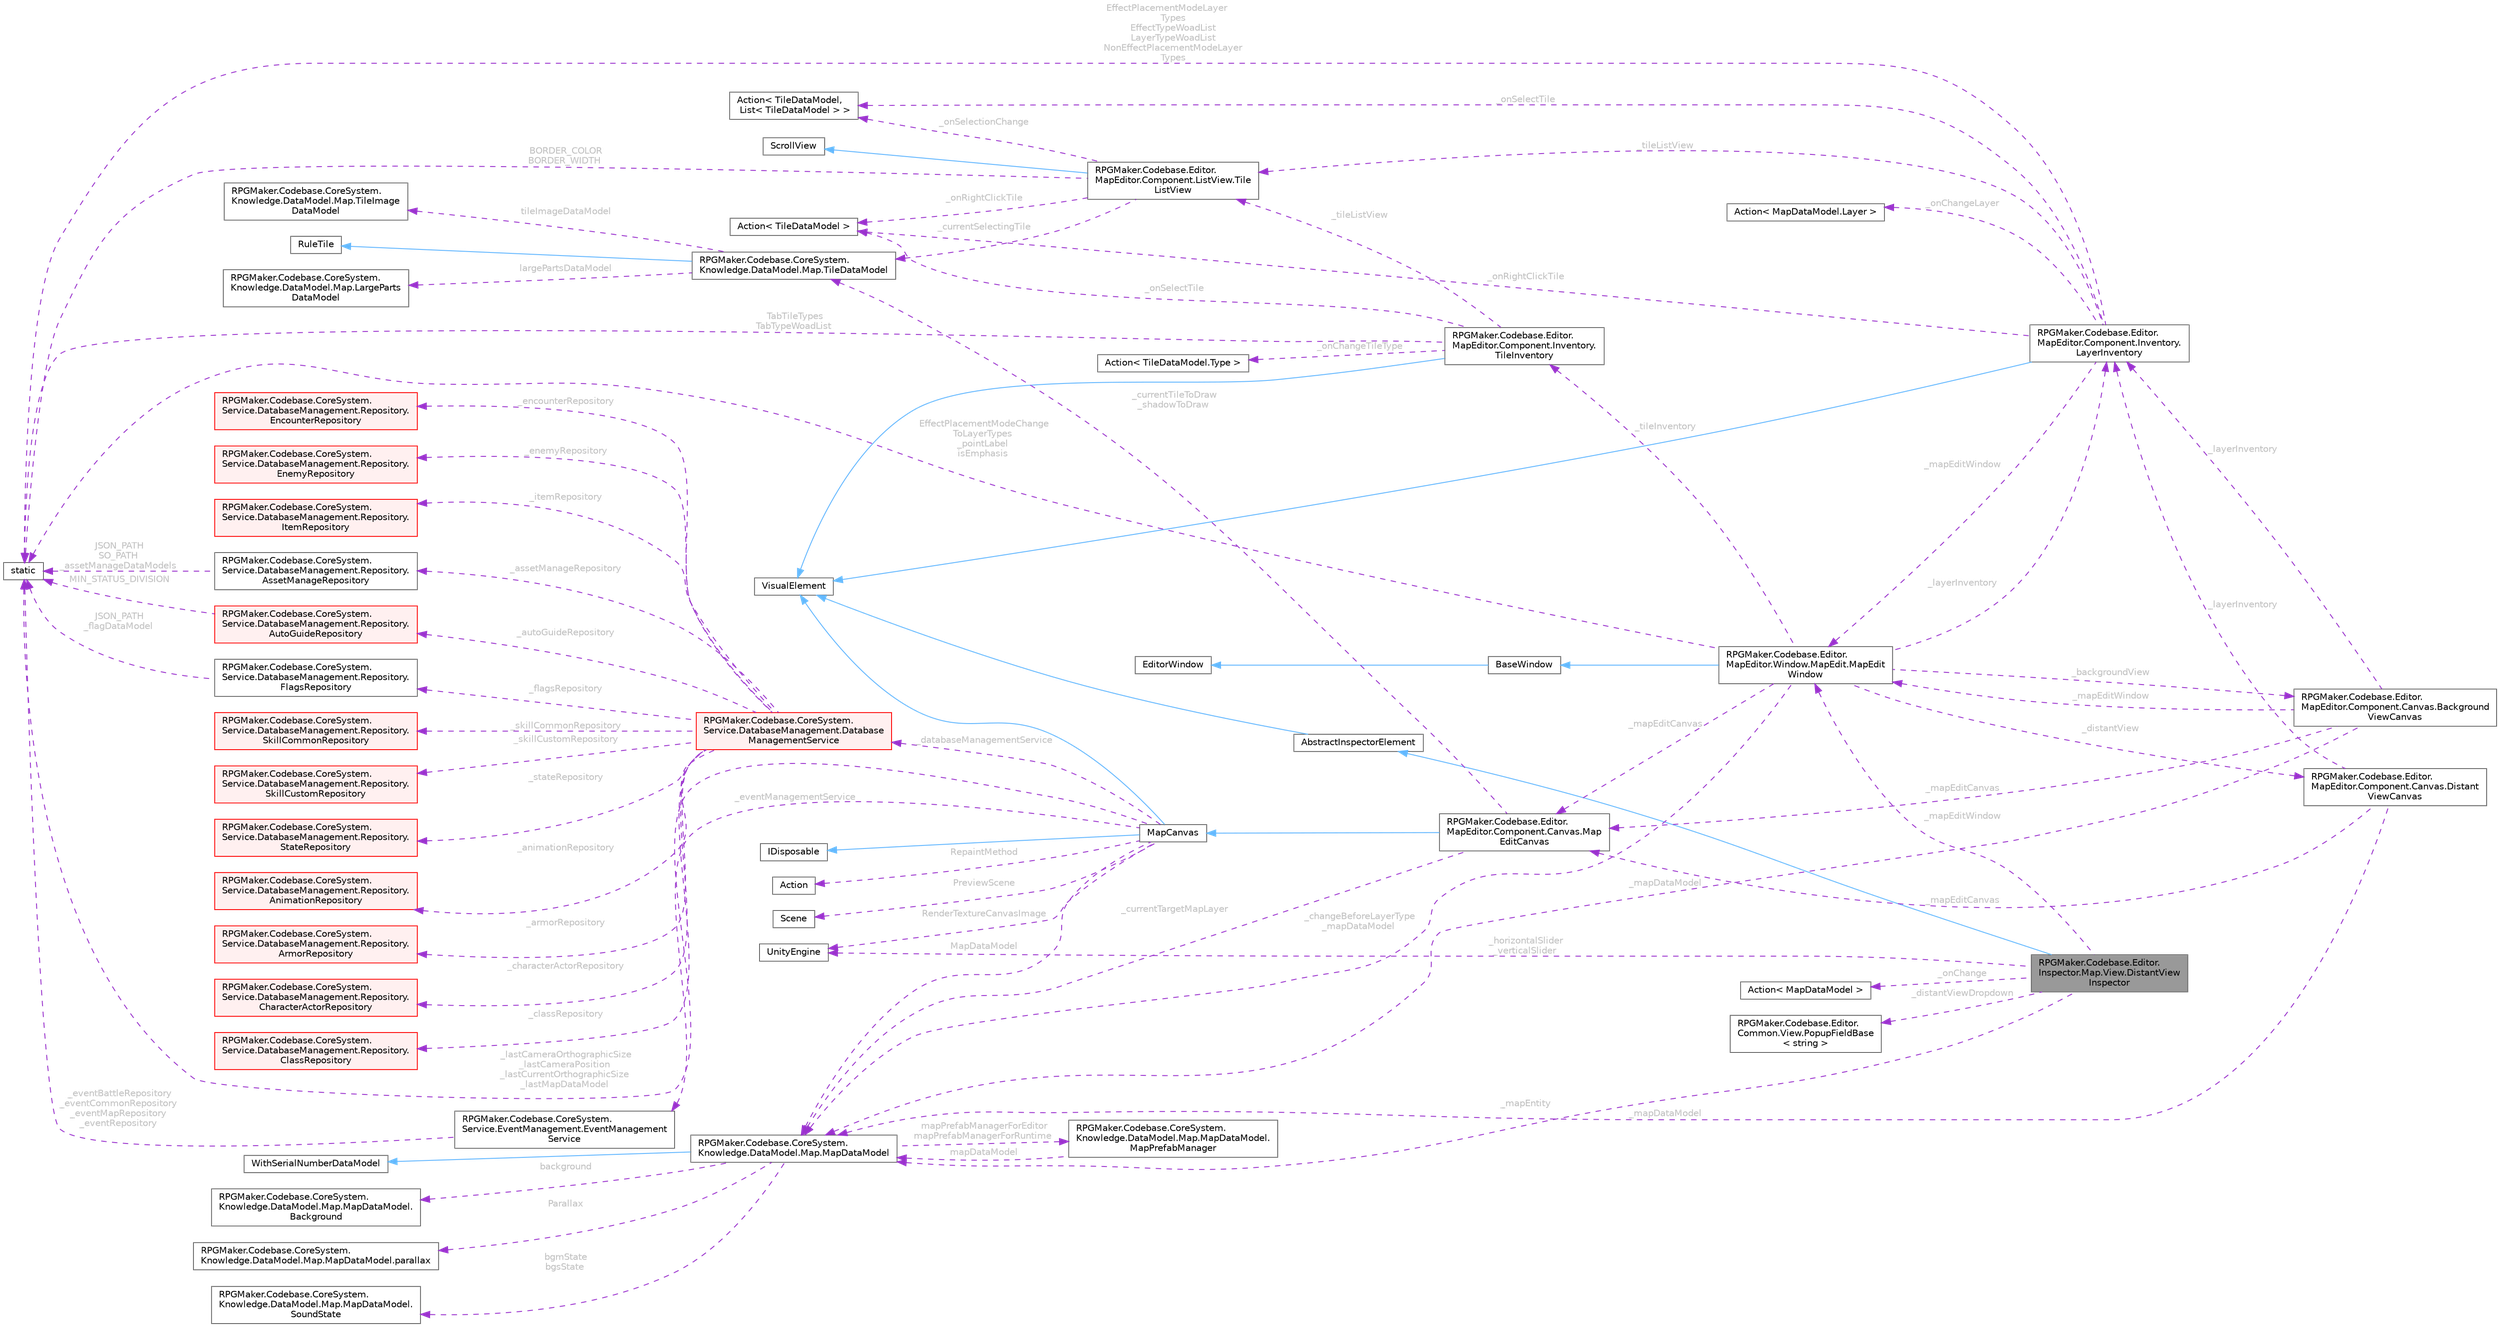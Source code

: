 digraph "RPGMaker.Codebase.Editor.Inspector.Map.View.DistantViewInspector"
{
 // LATEX_PDF_SIZE
  bgcolor="transparent";
  edge [fontname=Helvetica,fontsize=10,labelfontname=Helvetica,labelfontsize=10];
  node [fontname=Helvetica,fontsize=10,shape=box,height=0.2,width=0.4];
  rankdir="LR";
  Node1 [id="Node000001",label="RPGMaker.Codebase.Editor.\lInspector.Map.View.DistantView\lInspector",height=0.2,width=0.4,color="gray40", fillcolor="grey60", style="filled", fontcolor="black",tooltip="遠景のinspector枠の表示物"];
  Node2 -> Node1 [id="edge1_Node000001_Node000002",dir="back",color="steelblue1",style="solid",tooltip=" "];
  Node2 [id="Node000002",label="AbstractInspectorElement",height=0.2,width=0.4,color="gray40", fillcolor="white", style="filled",URL="$d5/d42/class_r_p_g_maker_1_1_codebase_1_1_editor_1_1_inspector_1_1_abstract_inspector_element.html",tooltip=" "];
  Node3 -> Node2 [id="edge2_Node000002_Node000003",dir="back",color="steelblue1",style="solid",tooltip=" "];
  Node3 [id="Node000003",label="VisualElement",height=0.2,width=0.4,color="gray40", fillcolor="white", style="filled",tooltip=" "];
  Node4 -> Node1 [id="edge3_Node000001_Node000004",dir="back",color="darkorchid3",style="dashed",tooltip=" ",label=" _mapEntity",fontcolor="grey" ];
  Node4 [id="Node000004",label="RPGMaker.Codebase.CoreSystem.\lKnowledge.DataModel.Map.MapDataModel",height=0.2,width=0.4,color="gray40", fillcolor="white", style="filled",URL="$d8/d51/class_r_p_g_maker_1_1_codebase_1_1_core_system_1_1_knowledge_1_1_data_model_1_1_map_1_1_map_data_model.html",tooltip="😁 マップ・データ・モデル"];
  Node5 -> Node4 [id="edge4_Node000004_Node000005",dir="back",color="steelblue1",style="solid",tooltip=" "];
  Node5 [id="Node000005",label="WithSerialNumberDataModel",height=0.2,width=0.4,color="gray40", fillcolor="white", style="filled",tooltip=" "];
  Node6 -> Node4 [id="edge5_Node000004_Node000006",dir="back",color="darkorchid3",style="dashed",tooltip=" ",label=" background",fontcolor="grey" ];
  Node6 [id="Node000006",label="RPGMaker.Codebase.CoreSystem.\lKnowledge.DataModel.Map.MapDataModel.\lBackground",height=0.2,width=0.4,color="gray40", fillcolor="white", style="filled",URL="$d0/d66/class_r_p_g_maker_1_1_codebase_1_1_core_system_1_1_knowledge_1_1_data_model_1_1_map_1_1_map_data_model_1_1_background.html",tooltip="😁 背景"];
  Node7 -> Node4 [id="edge6_Node000004_Node000007",dir="back",color="darkorchid3",style="dashed",tooltip=" ",label=" Parallax",fontcolor="grey" ];
  Node7 [id="Node000007",label="RPGMaker.Codebase.CoreSystem.\lKnowledge.DataModel.Map.MapDataModel.parallax",height=0.2,width=0.4,color="gray40", fillcolor="white", style="filled",URL="$d6/d59/class_r_p_g_maker_1_1_codebase_1_1_core_system_1_1_knowledge_1_1_data_model_1_1_map_1_1_map_data_model_1_1parallax.html",tooltip="😁 視差"];
  Node8 -> Node4 [id="edge7_Node000004_Node000008",dir="back",color="darkorchid3",style="dashed",tooltip=" ",label=" bgmState\nbgsState",fontcolor="grey" ];
  Node8 [id="Node000008",label="RPGMaker.Codebase.CoreSystem.\lKnowledge.DataModel.Map.MapDataModel.\lSoundState",height=0.2,width=0.4,color="gray40", fillcolor="white", style="filled",URL="$dc/d49/class_r_p_g_maker_1_1_codebase_1_1_core_system_1_1_knowledge_1_1_data_model_1_1_map_1_1_map_data_model_1_1_sound_state.html",tooltip="😁 音状態"];
  Node9 -> Node4 [id="edge8_Node000004_Node000009",dir="back",color="darkorchid3",style="dashed",tooltip=" ",label=" mapPrefabManagerForEditor\nmapPrefabManagerForRuntime",fontcolor="grey" ];
  Node9 [id="Node000009",label="RPGMaker.Codebase.CoreSystem.\lKnowledge.DataModel.Map.MapDataModel.\lMapPrefabManager",height=0.2,width=0.4,color="gray40", fillcolor="white", style="filled",URL="$dd/db9/class_r_p_g_maker_1_1_codebase_1_1_core_system_1_1_knowledge_1_1_data_model_1_1_map_1_1_map_data_model_1_1_map_prefab_manager.html",tooltip="マップ・プレファブ管理"];
  Node4 -> Node9 [id="edge9_Node000009_Node000004",dir="back",color="darkorchid3",style="dashed",tooltip=" ",label=" mapDataModel",fontcolor="grey" ];
  Node10 -> Node1 [id="edge10_Node000001_Node000010",dir="back",color="darkorchid3",style="dashed",tooltip=" ",label=" _onChange",fontcolor="grey" ];
  Node10 [id="Node000010",label="Action\< MapDataModel \>",height=0.2,width=0.4,color="gray40", fillcolor="white", style="filled",tooltip=" "];
  Node11 -> Node1 [id="edge11_Node000001_Node000011",dir="back",color="darkorchid3",style="dashed",tooltip=" ",label=" _distantViewDropdown",fontcolor="grey" ];
  Node11 [id="Node000011",label="RPGMaker.Codebase.Editor.\lCommon.View.PopupFieldBase\l\< string \>",height=0.2,width=0.4,color="gray40", fillcolor="white", style="filled",URL="$d2/db4/class_r_p_g_maker_1_1_codebase_1_1_editor_1_1_common_1_1_view_1_1_popup_field_base.html",tooltip=" "];
  Node12 -> Node1 [id="edge12_Node000001_Node000012",dir="back",color="darkorchid3",style="dashed",tooltip=" ",label=" _horizontalSlider\n_verticalSlider",fontcolor="grey" ];
  Node12 [id="Node000012",label="UnityEngine",height=0.2,width=0.4,color="gray40", fillcolor="white", style="filled",tooltip=" "];
  Node13 -> Node1 [id="edge13_Node000001_Node000013",dir="back",color="darkorchid3",style="dashed",tooltip=" ",label=" _mapEditWindow",fontcolor="grey" ];
  Node13 [id="Node000013",label="RPGMaker.Codebase.Editor.\lMapEditor.Window.MapEdit.MapEdit\lWindow",height=0.2,width=0.4,color="gray40", fillcolor="white", style="filled",URL="$d9/d6e/class_r_p_g_maker_1_1_codebase_1_1_editor_1_1_map_editor_1_1_window_1_1_map_edit_1_1_map_edit_window.html",tooltip="マップ編集ウィンドウ."];
  Node14 -> Node13 [id="edge14_Node000013_Node000014",dir="back",color="steelblue1",style="solid",tooltip=" "];
  Node14 [id="Node000014",label="BaseWindow",height=0.2,width=0.4,color="gray40", fillcolor="white", style="filled",URL="$de/d8f/class_r_p_g_maker_1_1_codebase_1_1_editor_1_1_common_1_1_base_window.html",tooltip="メニュー、ヒエラルキー、シーン、インスペクターウィンドウの基底抽象クラス."];
  Node15 -> Node14 [id="edge15_Node000014_Node000015",dir="back",color="steelblue1",style="solid",tooltip=" "];
  Node15 [id="Node000015",label="EditorWindow",height=0.2,width=0.4,color="gray40", fillcolor="white", style="filled",tooltip=" "];
  Node16 -> Node13 [id="edge16_Node000013_Node000016",dir="back",color="darkorchid3",style="dashed",tooltip=" ",label=" EffectPlacementModeChange\lToLayerTypes\n_pointLabel\nisEmphasis",fontcolor="grey" ];
  Node16 [id="Node000016",label="static",height=0.2,width=0.4,color="gray40", fillcolor="white", style="filled",tooltip=" "];
  Node4 -> Node13 [id="edge17_Node000013_Node000004",dir="back",color="darkorchid3",style="dashed",tooltip=" ",label=" _changeBeforeLayerType\n_mapDataModel",fontcolor="grey" ];
  Node17 -> Node13 [id="edge18_Node000013_Node000017",dir="back",color="darkorchid3",style="dashed",tooltip=" ",label=" _mapEditCanvas",fontcolor="grey" ];
  Node17 [id="Node000017",label="RPGMaker.Codebase.Editor.\lMapEditor.Component.Canvas.Map\lEditCanvas",height=0.2,width=0.4,color="gray40", fillcolor="white", style="filled",URL="$d9/df5/class_r_p_g_maker_1_1_codebase_1_1_editor_1_1_map_editor_1_1_component_1_1_canvas_1_1_map_edit_canvas.html",tooltip=" "];
  Node18 -> Node17 [id="edge19_Node000017_Node000018",dir="back",color="steelblue1",style="solid",tooltip=" "];
  Node18 [id="Node000018",label="MapCanvas",height=0.2,width=0.4,color="gray40", fillcolor="white", style="filled",URL="$da/d63/class_r_p_g_maker_1_1_codebase_1_1_editor_1_1_map_editor_1_1_component_1_1_canvas_1_1_map_canvas.html",tooltip=" "];
  Node3 -> Node18 [id="edge20_Node000018_Node000003",dir="back",color="steelblue1",style="solid",tooltip=" "];
  Node19 -> Node18 [id="edge21_Node000018_Node000019",dir="back",color="steelblue1",style="solid",tooltip=" "];
  Node19 [id="Node000019",label="IDisposable",height=0.2,width=0.4,color="gray40", fillcolor="white", style="filled",tooltip=" "];
  Node4 -> Node18 [id="edge22_Node000018_Node000004",dir="back",color="darkorchid3",style="dashed",tooltip=" ",label=" MapDataModel",fontcolor="grey" ];
  Node20 -> Node18 [id="edge23_Node000018_Node000020",dir="back",color="darkorchid3",style="dashed",tooltip=" ",label=" RepaintMethod",fontcolor="grey" ];
  Node20 [id="Node000020",label="Action",height=0.2,width=0.4,color="gray40", fillcolor="white", style="filled",tooltip=" "];
  Node21 -> Node18 [id="edge24_Node000018_Node000021",dir="back",color="darkorchid3",style="dashed",tooltip=" ",label=" PreviewScene",fontcolor="grey" ];
  Node21 [id="Node000021",label="Scene",height=0.2,width=0.4,color="gray40", fillcolor="white", style="filled",tooltip=" "];
  Node12 -> Node18 [id="edge25_Node000018_Node000012",dir="back",color="darkorchid3",style="dashed",tooltip=" ",label=" RenderTextureCanvasImage",fontcolor="grey" ];
  Node16 -> Node18 [id="edge26_Node000018_Node000016",dir="back",color="darkorchid3",style="dashed",tooltip=" ",label=" _lastCameraOrthographicSize\n_lastCameraPosition\n_lastCurrentOrthographicSize\n_lastMapDataModel",fontcolor="grey" ];
  Node22 -> Node18 [id="edge27_Node000018_Node000022",dir="back",color="darkorchid3",style="dashed",tooltip=" ",label=" _eventManagementService",fontcolor="grey" ];
  Node22 [id="Node000022",label="RPGMaker.Codebase.CoreSystem.\lService.EventManagement.EventManagement\lService",height=0.2,width=0.4,color="gray40", fillcolor="white", style="filled",URL="$d5/d7b/class_r_p_g_maker_1_1_codebase_1_1_core_system_1_1_service_1_1_event_management_1_1_event_management_service.html",tooltip=" "];
  Node16 -> Node22 [id="edge28_Node000022_Node000016",dir="back",color="darkorchid3",style="dashed",tooltip=" ",label=" _eventBattleRepository\n_eventCommonRepository\n_eventMapRepository\n_eventRepository",fontcolor="grey" ];
  Node23 -> Node18 [id="edge29_Node000018_Node000023",dir="back",color="darkorchid3",style="dashed",tooltip=" ",label=" _databaseManagementService",fontcolor="grey" ];
  Node23 [id="Node000023",label="RPGMaker.Codebase.CoreSystem.\lService.DatabaseManagement.Database\lManagementService",height=0.2,width=0.4,color="red", fillcolor="#FFF0F0", style="filled",URL="$db/db0/class_r_p_g_maker_1_1_codebase_1_1_core_system_1_1_service_1_1_database_management_1_1_database_management_service.html",tooltip="😁 データベース管理サービス"];
  Node24 -> Node23 [id="edge30_Node000023_Node000024",dir="back",color="darkorchid3",style="dashed",tooltip=" ",label=" _animationRepository",fontcolor="grey" ];
  Node24 [id="Node000024",label="RPGMaker.Codebase.CoreSystem.\lService.DatabaseManagement.Repository.\lAnimationRepository",height=0.2,width=0.4,color="red", fillcolor="#FFF0F0", style="filled",URL="$d5/deb/class_r_p_g_maker_1_1_codebase_1_1_core_system_1_1_service_1_1_database_management_1_1_repository_1_1_animation_repository.html",tooltip="😁 アニメーション置き場"];
  Node26 -> Node23 [id="edge31_Node000023_Node000026",dir="back",color="darkorchid3",style="dashed",tooltip=" ",label=" _armorRepository",fontcolor="grey" ];
  Node26 [id="Node000026",label="RPGMaker.Codebase.CoreSystem.\lService.DatabaseManagement.Repository.\lArmorRepository",height=0.2,width=0.4,color="red", fillcolor="#FFF0F0", style="filled",URL="$d5/d5e/class_r_p_g_maker_1_1_codebase_1_1_core_system_1_1_service_1_1_database_management_1_1_repository_1_1_armor_repository.html",tooltip="😁 防具置き場"];
  Node28 -> Node23 [id="edge32_Node000023_Node000028",dir="back",color="darkorchid3",style="dashed",tooltip=" ",label=" _assetManageRepository",fontcolor="grey" ];
  Node28 [id="Node000028",label="RPGMaker.Codebase.CoreSystem.\lService.DatabaseManagement.Repository.\lAssetManageRepository",height=0.2,width=0.4,color="gray40", fillcolor="white", style="filled",URL="$d7/db3/class_r_p_g_maker_1_1_codebase_1_1_core_system_1_1_service_1_1_database_management_1_1_repository_1_1_asset_manage_repository.html",tooltip="😁 資産管理置き場"];
  Node16 -> Node28 [id="edge33_Node000028_Node000016",dir="back",color="darkorchid3",style="dashed",tooltip=" ",label=" JSON_PATH\nSO_PATH\n_assetManageDataModels",fontcolor="grey" ];
  Node29 -> Node23 [id="edge34_Node000023_Node000029",dir="back",color="darkorchid3",style="dashed",tooltip=" ",label=" _autoGuideRepository",fontcolor="grey" ];
  Node29 [id="Node000029",label="RPGMaker.Codebase.CoreSystem.\lService.DatabaseManagement.Repository.\lAutoGuideRepository",height=0.2,width=0.4,color="red", fillcolor="#FFF0F0", style="filled",URL="$dc/d23/class_r_p_g_maker_1_1_codebase_1_1_core_system_1_1_service_1_1_database_management_1_1_repository_1_1_auto_guide_repository.html",tooltip="😁 自動ガイド置き場"];
  Node16 -> Node29 [id="edge35_Node000029_Node000016",dir="back",color="darkorchid3",style="dashed",tooltip=" ",label=" MIN_STATUS_DIVISION",fontcolor="grey" ];
  Node31 -> Node23 [id="edge36_Node000023_Node000031",dir="back",color="darkorchid3",style="dashed",tooltip=" ",label=" _characterActorRepository",fontcolor="grey" ];
  Node31 [id="Node000031",label="RPGMaker.Codebase.CoreSystem.\lService.DatabaseManagement.Repository.\lCharacterActorRepository",height=0.2,width=0.4,color="red", fillcolor="#FFF0F0", style="filled",URL="$dc/d27/class_r_p_g_maker_1_1_codebase_1_1_core_system_1_1_service_1_1_database_management_1_1_repositor67544213d6af3013901ca89c3e4d5d21.html",tooltip="キャラクター・アクター置き場"];
  Node33 -> Node23 [id="edge37_Node000023_Node000033",dir="back",color="darkorchid3",style="dashed",tooltip=" ",label=" _classRepository",fontcolor="grey" ];
  Node33 [id="Node000033",label="RPGMaker.Codebase.CoreSystem.\lService.DatabaseManagement.Repository.\lClassRepository",height=0.2,width=0.4,color="red", fillcolor="#FFF0F0", style="filled",URL="$d5/df3/class_r_p_g_maker_1_1_codebase_1_1_core_system_1_1_service_1_1_database_management_1_1_repository_1_1_class_repository.html",tooltip="😁 クラス置き場"];
  Node35 -> Node23 [id="edge38_Node000023_Node000035",dir="back",color="darkorchid3",style="dashed",tooltip=" ",label=" _encounterRepository",fontcolor="grey" ];
  Node35 [id="Node000035",label="RPGMaker.Codebase.CoreSystem.\lService.DatabaseManagement.Repository.\lEncounterRepository",height=0.2,width=0.4,color="red", fillcolor="#FFF0F0", style="filled",URL="$d3/dae/class_r_p_g_maker_1_1_codebase_1_1_core_system_1_1_service_1_1_database_management_1_1_repository_1_1_encounter_repository.html",tooltip="遭遇置き場"];
  Node37 -> Node23 [id="edge39_Node000023_Node000037",dir="back",color="darkorchid3",style="dashed",tooltip=" ",label=" _enemyRepository",fontcolor="grey" ];
  Node37 [id="Node000037",label="RPGMaker.Codebase.CoreSystem.\lService.DatabaseManagement.Repository.\lEnemyRepository",height=0.2,width=0.4,color="red", fillcolor="#FFF0F0", style="filled",URL="$d4/d59/class_r_p_g_maker_1_1_codebase_1_1_core_system_1_1_service_1_1_database_management_1_1_repository_1_1_enemy_repository.html",tooltip="😁 敵置き場"];
  Node39 -> Node23 [id="edge40_Node000023_Node000039",dir="back",color="darkorchid3",style="dashed",tooltip=" ",label=" _flagsRepository",fontcolor="grey" ];
  Node39 [id="Node000039",label="RPGMaker.Codebase.CoreSystem.\lService.DatabaseManagement.Repository.\lFlagsRepository",height=0.2,width=0.4,color="gray40", fillcolor="white", style="filled",URL="$dd/db4/class_r_p_g_maker_1_1_codebase_1_1_core_system_1_1_service_1_1_database_management_1_1_repository_1_1_flags_repository.html",tooltip="😁 フラグ置き場"];
  Node16 -> Node39 [id="edge41_Node000039_Node000016",dir="back",color="darkorchid3",style="dashed",tooltip=" ",label=" JSON_PATH\n_flagDataModel",fontcolor="grey" ];
  Node40 -> Node23 [id="edge42_Node000023_Node000040",dir="back",color="darkorchid3",style="dashed",tooltip=" ",label=" _itemRepository",fontcolor="grey" ];
  Node40 [id="Node000040",label="RPGMaker.Codebase.CoreSystem.\lService.DatabaseManagement.Repository.\lItemRepository",height=0.2,width=0.4,color="red", fillcolor="#FFF0F0", style="filled",URL="$dd/d1d/class_r_p_g_maker_1_1_codebase_1_1_core_system_1_1_service_1_1_database_management_1_1_repository_1_1_item_repository.html",tooltip="😁 アイテム置き場"];
  Node42 -> Node23 [id="edge43_Node000023_Node000042",dir="back",color="darkorchid3",style="dashed",tooltip=" ",label=" _skillCommonRepository",fontcolor="grey" ];
  Node42 [id="Node000042",label="RPGMaker.Codebase.CoreSystem.\lService.DatabaseManagement.Repository.\lSkillCommonRepository",height=0.2,width=0.4,color="red", fillcolor="#FFF0F0", style="filled",URL="$da/d52/class_r_p_g_maker_1_1_codebase_1_1_core_system_1_1_service_1_1_database_management_1_1_repository_1_1_skill_common_repository.html",tooltip="😁 スキル共通置き場"];
  Node44 -> Node23 [id="edge44_Node000023_Node000044",dir="back",color="darkorchid3",style="dashed",tooltip=" ",label=" _skillCustomRepository",fontcolor="grey" ];
  Node44 [id="Node000044",label="RPGMaker.Codebase.CoreSystem.\lService.DatabaseManagement.Repository.\lSkillCustomRepository",height=0.2,width=0.4,color="red", fillcolor="#FFF0F0", style="filled",URL="$df/d9d/class_r_p_g_maker_1_1_codebase_1_1_core_system_1_1_service_1_1_database_management_1_1_repository_1_1_skill_custom_repository.html",tooltip="😁 スキル・カスタム置き場"];
  Node46 -> Node23 [id="edge45_Node000023_Node000046",dir="back",color="darkorchid3",style="dashed",tooltip=" ",label=" _stateRepository",fontcolor="grey" ];
  Node46 [id="Node000046",label="RPGMaker.Codebase.CoreSystem.\lService.DatabaseManagement.Repository.\lStateRepository",height=0.2,width=0.4,color="red", fillcolor="#FFF0F0", style="filled",URL="$d0/d34/class_r_p_g_maker_1_1_codebase_1_1_core_system_1_1_service_1_1_database_management_1_1_repository_1_1_state_repository.html",tooltip="😁 状態置き場"];
  Node4 -> Node17 [id="edge46_Node000017_Node000004",dir="back",color="darkorchid3",style="dashed",tooltip=" ",label=" _currentTargetMapLayer",fontcolor="grey" ];
  Node58 -> Node17 [id="edge47_Node000017_Node000058",dir="back",color="darkorchid3",style="dashed",tooltip=" ",label=" _currentTileToDraw\n_shadowToDraw",fontcolor="grey" ];
  Node58 [id="Node000058",label="RPGMaker.Codebase.CoreSystem.\lKnowledge.DataModel.Map.TileDataModel",height=0.2,width=0.4,color="gray40", fillcolor="white", style="filled",URL="$d8/d26/class_r_p_g_maker_1_1_codebase_1_1_core_system_1_1_knowledge_1_1_data_model_1_1_map_1_1_tile_data_model.html",tooltip="😁 タイル・データ・モデル"];
  Node59 -> Node58 [id="edge48_Node000058_Node000059",dir="back",color="steelblue1",style="solid",tooltip=" "];
  Node59 [id="Node000059",label="RuleTile",height=0.2,width=0.4,color="gray40", fillcolor="white", style="filled",tooltip=" "];
  Node60 -> Node58 [id="edge49_Node000058_Node000060",dir="back",color="darkorchid3",style="dashed",tooltip=" ",label=" largePartsDataModel",fontcolor="grey" ];
  Node60 [id="Node000060",label="RPGMaker.Codebase.CoreSystem.\lKnowledge.DataModel.Map.LargeParts\lDataModel",height=0.2,width=0.4,color="gray40", fillcolor="white", style="filled",URL="$d2/d0f/class_r_p_g_maker_1_1_codebase_1_1_core_system_1_1_knowledge_1_1_data_model_1_1_map_1_1_large_parts_data_model.html",tooltip="😁 大パーツ・データ・モデル"];
  Node61 -> Node58 [id="edge50_Node000058_Node000061",dir="back",color="darkorchid3",style="dashed",tooltip=" ",label=" tileImageDataModel",fontcolor="grey" ];
  Node61 [id="Node000061",label="RPGMaker.Codebase.CoreSystem.\lKnowledge.DataModel.Map.TileImage\lDataModel",height=0.2,width=0.4,color="gray40", fillcolor="white", style="filled",URL="$d2/d8c/class_r_p_g_maker_1_1_codebase_1_1_core_system_1_1_knowledge_1_1_data_model_1_1_map_1_1_tile_image_data_model.html",tooltip="😁 タイル・イメージ・データ・モデル"];
  Node62 -> Node13 [id="edge51_Node000013_Node000062",dir="back",color="darkorchid3",style="dashed",tooltip=" ",label=" _backgroundView",fontcolor="grey" ];
  Node62 [id="Node000062",label="RPGMaker.Codebase.Editor.\lMapEditor.Component.Canvas.Background\lViewCanvas",height=0.2,width=0.4,color="gray40", fillcolor="white", style="filled",URL="$df/d65/class_r_p_g_maker_1_1_codebase_1_1_editor_1_1_map_editor_1_1_component_1_1_canvas_1_1_background_view_canvas.html",tooltip="背景ビュー管理用"];
  Node63 -> Node62 [id="edge52_Node000062_Node000063",dir="back",color="darkorchid3",style="dashed",tooltip=" ",label=" _layerInventory",fontcolor="grey" ];
  Node63 [id="Node000063",label="RPGMaker.Codebase.Editor.\lMapEditor.Component.Inventory.\lLayerInventory",height=0.2,width=0.4,color="gray40", fillcolor="white", style="filled",URL="$d8/d01/class_r_p_g_maker_1_1_codebase_1_1_editor_1_1_map_editor_1_1_component_1_1_inventory_1_1_layer_inventory.html",tooltip=" "];
  Node3 -> Node63 [id="edge53_Node000063_Node000003",dir="back",color="steelblue1",style="solid",tooltip=" "];
  Node16 -> Node63 [id="edge54_Node000063_Node000016",dir="back",color="darkorchid3",style="dashed",tooltip=" ",label=" EffectPlacementModeLayer\lTypes\nEffectTypeWoadList\nLayerTypeWoadList\nNonEffectPlacementModeLayer\lTypes",fontcolor="grey" ];
  Node64 -> Node63 [id="edge55_Node000063_Node000064",dir="back",color="darkorchid3",style="dashed",tooltip=" ",label=" _onChangeLayer",fontcolor="grey" ];
  Node64 [id="Node000064",label="Action\< MapDataModel.Layer \>",height=0.2,width=0.4,color="gray40", fillcolor="white", style="filled",tooltip=" "];
  Node65 -> Node63 [id="edge56_Node000063_Node000065",dir="back",color="darkorchid3",style="dashed",tooltip=" ",label=" _onRightClickTile",fontcolor="grey" ];
  Node65 [id="Node000065",label="Action\< TileDataModel \>",height=0.2,width=0.4,color="gray40", fillcolor="white", style="filled",tooltip=" "];
  Node66 -> Node63 [id="edge57_Node000063_Node000066",dir="back",color="darkorchid3",style="dashed",tooltip=" ",label=" _onSelectTile",fontcolor="grey" ];
  Node66 [id="Node000066",label="Action\< TileDataModel,\l List\< TileDataModel \> \>",height=0.2,width=0.4,color="gray40", fillcolor="white", style="filled",tooltip=" "];
  Node13 -> Node63 [id="edge58_Node000063_Node000013",dir="back",color="darkorchid3",style="dashed",tooltip=" ",label=" _mapEditWindow",fontcolor="grey" ];
  Node67 -> Node63 [id="edge59_Node000063_Node000067",dir="back",color="darkorchid3",style="dashed",tooltip=" ",label=" _tileListView",fontcolor="grey" ];
  Node67 [id="Node000067",label="RPGMaker.Codebase.Editor.\lMapEditor.Component.ListView.Tile\lListView",height=0.2,width=0.4,color="gray40", fillcolor="white", style="filled",URL="$dd/d0b/class_r_p_g_maker_1_1_codebase_1_1_editor_1_1_map_editor_1_1_component_1_1_list_view_1_1_tile_list_view.html",tooltip=" "];
  Node68 -> Node67 [id="edge60_Node000067_Node000068",dir="back",color="steelblue1",style="solid",tooltip=" "];
  Node68 [id="Node000068",label="ScrollView",height=0.2,width=0.4,color="gray40", fillcolor="white", style="filled",tooltip=" "];
  Node16 -> Node67 [id="edge61_Node000067_Node000016",dir="back",color="darkorchid3",style="dashed",tooltip=" ",label=" BORDER_COLOR\nBORDER_WIDTH",fontcolor="grey" ];
  Node66 -> Node67 [id="edge62_Node000067_Node000066",dir="back",color="darkorchid3",style="dashed",tooltip=" ",label=" _onSelectionChange",fontcolor="grey" ];
  Node65 -> Node67 [id="edge63_Node000067_Node000065",dir="back",color="darkorchid3",style="dashed",tooltip=" ",label=" _onRightClickTile",fontcolor="grey" ];
  Node58 -> Node67 [id="edge64_Node000067_Node000058",dir="back",color="darkorchid3",style="dashed",tooltip=" ",label=" _currentSelectingTile",fontcolor="grey" ];
  Node4 -> Node62 [id="edge65_Node000062_Node000004",dir="back",color="darkorchid3",style="dashed",tooltip=" ",label=" _mapDataModel",fontcolor="grey" ];
  Node17 -> Node62 [id="edge66_Node000062_Node000017",dir="back",color="darkorchid3",style="dashed",tooltip=" ",label=" _mapEditCanvas",fontcolor="grey" ];
  Node13 -> Node62 [id="edge67_Node000062_Node000013",dir="back",color="darkorchid3",style="dashed",tooltip=" ",label=" _mapEditWindow",fontcolor="grey" ];
  Node69 -> Node13 [id="edge68_Node000013_Node000069",dir="back",color="darkorchid3",style="dashed",tooltip=" ",label=" _distantView",fontcolor="grey" ];
  Node69 [id="Node000069",label="RPGMaker.Codebase.Editor.\lMapEditor.Component.Canvas.Distant\lViewCanvas",height=0.2,width=0.4,color="gray40", fillcolor="white", style="filled",URL="$d8/df0/class_r_p_g_maker_1_1_codebase_1_1_editor_1_1_map_editor_1_1_component_1_1_canvas_1_1_distant_view_canvas.html",tooltip="遠景ビュー管理用"];
  Node63 -> Node69 [id="edge69_Node000069_Node000063",dir="back",color="darkorchid3",style="dashed",tooltip=" ",label=" _layerInventory",fontcolor="grey" ];
  Node4 -> Node69 [id="edge70_Node000069_Node000004",dir="back",color="darkorchid3",style="dashed",tooltip=" ",label=" _mapDataModel",fontcolor="grey" ];
  Node17 -> Node69 [id="edge71_Node000069_Node000017",dir="back",color="darkorchid3",style="dashed",tooltip=" ",label=" _mapEditCanvas",fontcolor="grey" ];
  Node63 -> Node13 [id="edge72_Node000013_Node000063",dir="back",color="darkorchid3",style="dashed",tooltip=" ",label=" _layerInventory",fontcolor="grey" ];
  Node70 -> Node13 [id="edge73_Node000013_Node000070",dir="back",color="darkorchid3",style="dashed",tooltip=" ",label=" _tileInventory",fontcolor="grey" ];
  Node70 [id="Node000070",label="RPGMaker.Codebase.Editor.\lMapEditor.Component.Inventory.\lTileInventory",height=0.2,width=0.4,color="gray40", fillcolor="white", style="filled",URL="$d6/d05/class_r_p_g_maker_1_1_codebase_1_1_editor_1_1_map_editor_1_1_component_1_1_inventory_1_1_tile_inventory.html",tooltip=" "];
  Node3 -> Node70 [id="edge74_Node000070_Node000003",dir="back",color="steelblue1",style="solid",tooltip=" "];
  Node16 -> Node70 [id="edge75_Node000070_Node000016",dir="back",color="darkorchid3",style="dashed",tooltip=" ",label=" TabTileTypes\nTabTypeWoadList",fontcolor="grey" ];
  Node71 -> Node70 [id="edge76_Node000070_Node000071",dir="back",color="darkorchid3",style="dashed",tooltip=" ",label=" _onChangeTileType",fontcolor="grey" ];
  Node71 [id="Node000071",label="Action\< TileDataModel.Type \>",height=0.2,width=0.4,color="gray40", fillcolor="white", style="filled",tooltip=" "];
  Node65 -> Node70 [id="edge77_Node000070_Node000065",dir="back",color="darkorchid3",style="dashed",tooltip=" ",label=" _onSelectTile",fontcolor="grey" ];
  Node67 -> Node70 [id="edge78_Node000070_Node000067",dir="back",color="darkorchid3",style="dashed",tooltip=" ",label=" _tileListView",fontcolor="grey" ];
}
